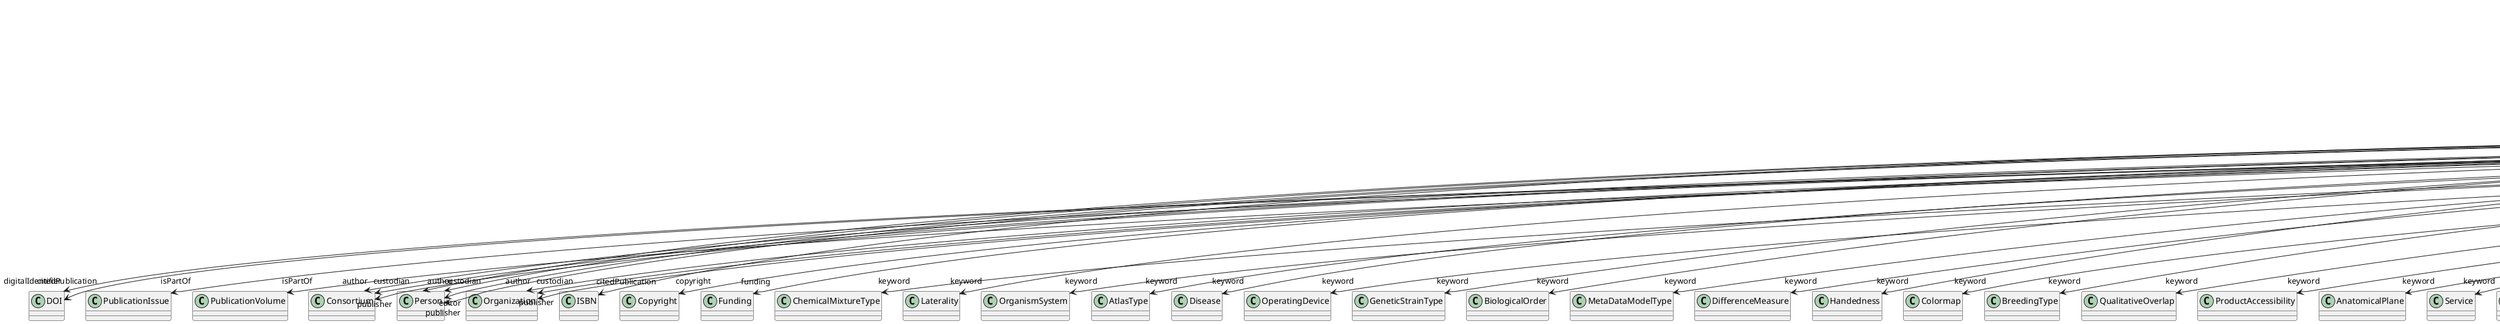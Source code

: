 @startuml
class ScholarlyArticle {
+digitalIdentifier
+isPartOf
+pagination
+abstract
+author
+citedPublication
+copyright
+creationDate
+custodian
+editor
+funding
+IRI
+keyword
+license
+modificationDate
+name
+publicationDate
+publisher
+versionIdentifier

}
ScholarlyArticle -d-> "digitalIdentifier" DOI
ScholarlyArticle -d-> "isPartOf" PublicationIssue
ScholarlyArticle -d-> "isPartOf" PublicationVolume
ScholarlyArticle -d-> "author" Consortium
ScholarlyArticle -d-> "author" Person
ScholarlyArticle -d-> "author" Organization
ScholarlyArticle -d-> "citedPublication" DOI
ScholarlyArticle -d-> "citedPublication" ISBN
ScholarlyArticle -d-> "copyright" Copyright
ScholarlyArticle -d-> "custodian" Consortium
ScholarlyArticle -d-> "custodian" Person
ScholarlyArticle -d-> "custodian" Organization
ScholarlyArticle -d-> "editor" Person
ScholarlyArticle -d-> "funding" Funding
ScholarlyArticle -d-> "keyword" ChemicalMixtureType
ScholarlyArticle -d-> "keyword" Laterality
ScholarlyArticle -d-> "keyword" OrganismSystem
ScholarlyArticle -d-> "keyword" AtlasType
ScholarlyArticle -d-> "keyword" Disease
ScholarlyArticle -d-> "keyword" OperatingDevice
ScholarlyArticle -d-> "keyword" GeneticStrainType
ScholarlyArticle -d-> "keyword" BiologicalOrder
ScholarlyArticle -d-> "keyword" MetaDataModelType
ScholarlyArticle -d-> "keyword" DifferenceMeasure
ScholarlyArticle -d-> "keyword" Handedness
ScholarlyArticle -d-> "keyword" Colormap
ScholarlyArticle -d-> "keyword" BreedingType
ScholarlyArticle -d-> "keyword" QualitativeOverlap
ScholarlyArticle -d-> "keyword" ProductAccessibility
ScholarlyArticle -d-> "keyword" AnatomicalPlane
ScholarlyArticle -d-> "keyword" Service
ScholarlyArticle -d-> "keyword" ContributionType
ScholarlyArticle -d-> "keyword" TypeOfUncertainty
ScholarlyArticle -d-> "keyword" OpticalStimulusType
ScholarlyArticle -d-> "keyword" ProgrammingLanguage
ScholarlyArticle -d-> "keyword" AnnotationCriteriaType
ScholarlyArticle -d-> "keyword" Terminology
ScholarlyArticle -d-> "keyword" ActionStatusType
ScholarlyArticle -d-> "keyword" DiseaseModel
ScholarlyArticle -d-> "keyword" UnitOfMeasurement
ScholarlyArticle -d-> "keyword" OperatingSystem
ScholarlyArticle -d-> "keyword" AnatomicalIdentificationType
ScholarlyArticle -d-> "keyword" CriteriaQualityType
ScholarlyArticle -d-> "keyword" Language
ScholarlyArticle -d-> "keyword" EducationalLevel
ScholarlyArticle -d-> "keyword" OrganismSubstance
ScholarlyArticle -d-> "keyword" ExperimentalApproach
ScholarlyArticle -d-> "keyword" Technique
ScholarlyArticle -d-> "keyword" DataType
ScholarlyArticle -d-> "keyword" TissueSampleAttribute
ScholarlyArticle -d-> "keyword" SetupType
ScholarlyArticle -d-> "keyword" AnatomicalAxesOrientation
ScholarlyArticle -d-> "keyword" EthicsAssessment
ScholarlyArticle -d-> "keyword" UBERONParcellation
ScholarlyArticle -d-> "keyword" SemanticDataType
ScholarlyArticle -d-> "keyword" DeviceType
ScholarlyArticle -d-> "keyword" SubcellularEntity
ScholarlyArticle -d-> "keyword" ModelAbstractionLevel
ScholarlyArticle -d-> "keyword" Species
ScholarlyArticle -d-> "keyword" OlfactoryStimulusType
ScholarlyArticle -d-> "keyword" ModelScope
ScholarlyArticle -d-> "keyword" ElectricalStimulusType
ScholarlyArticle -d-> "keyword" FileUsageRole
ScholarlyArticle -d-> "keyword" SubjectAttribute
ScholarlyArticle -d-> "keyword" CranialWindowReinforcementType
ScholarlyArticle -d-> "keyword" Organ
ScholarlyArticle -d-> "keyword" SoftwareFeature
ScholarlyArticle -d-> "keyword" StimulationApproach
ScholarlyArticle -d-> "keyword" AnalysisTechnique
ScholarlyArticle -d-> "keyword" TermSuggestion
ScholarlyArticle -d-> "keyword" SoftwareApplicationCategory
ScholarlyArticle -d-> "keyword" LearningResourceType
ScholarlyArticle -d-> "keyword" AuditoryStimulusType
ScholarlyArticle -d-> "keyword" StimulationTechnique
ScholarlyArticle -d-> "keyword" MeasuredQuantity
ScholarlyArticle -d-> "keyword" TissueSampleType
ScholarlyArticle -d-> "keyword" FileBundleGrouping
ScholarlyArticle -d-> "keyword" PreparationType
ScholarlyArticle -d-> "keyword" MolecularEntity
ScholarlyArticle -d-> "keyword" VisualStimulusType
ScholarlyArticle -d-> "keyword" CellCultureType
ScholarlyArticle -d-> "keyword" GustatoryStimulusType
ScholarlyArticle -d-> "keyword" AgeCategory
ScholarlyArticle -d-> "keyword" FileRepositoryType
ScholarlyArticle -d-> "keyword" PatchClampVariation
ScholarlyArticle -d-> "keyword" CellType
ScholarlyArticle -d-> "keyword" CranialWindowConstructionType
ScholarlyArticle -d-> "keyword" TactileStimulusType
ScholarlyArticle -d-> "keyword" BiologicalSex
ScholarlyArticle -d-> "keyword" AnnotationType
ScholarlyArticle -d-> "license" License
ScholarlyArticle -d-> "publisher" Consortium
ScholarlyArticle -d-> "publisher" Person
ScholarlyArticle -d-> "publisher" Organization

@enduml